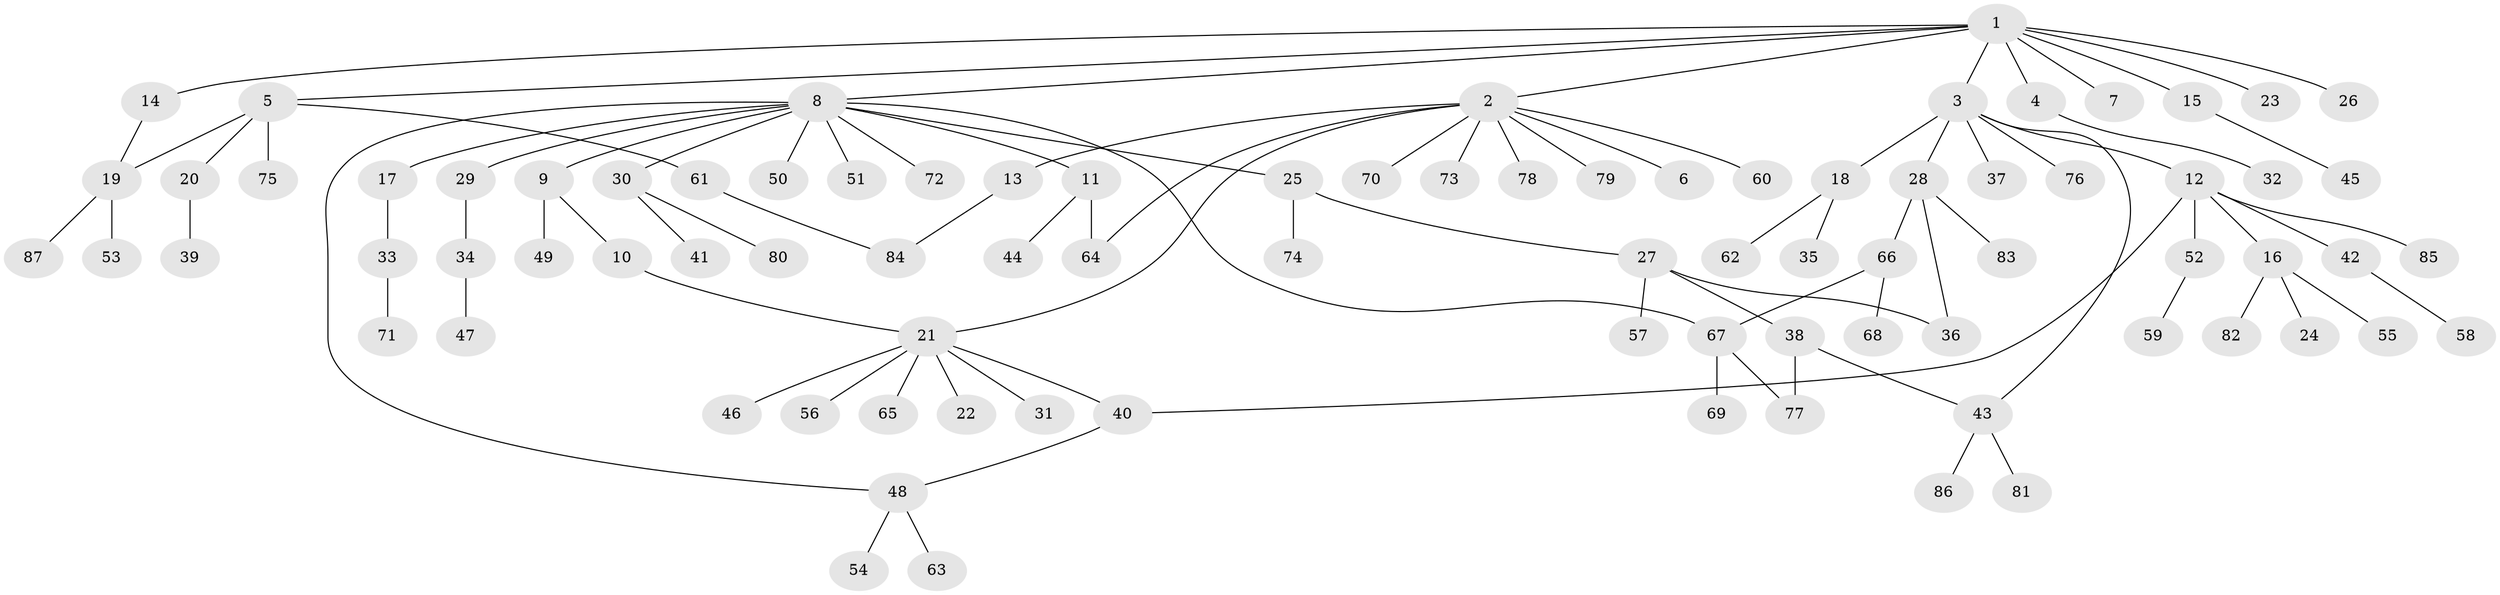 // coarse degree distribution, {1: 0.5, 8: 0.045454545454545456, 2: 0.22727272727272727, 3: 0.09090909090909091, 6: 0.022727272727272728, 10: 0.022727272727272728, 5: 0.09090909090909091}
// Generated by graph-tools (version 1.1) at 2025/45/03/06/25 01:45:10]
// undirected, 87 vertices, 96 edges
graph export_dot {
graph [start="1"]
  node [color=gray90,style=filled];
  1;
  2;
  3;
  4;
  5;
  6;
  7;
  8;
  9;
  10;
  11;
  12;
  13;
  14;
  15;
  16;
  17;
  18;
  19;
  20;
  21;
  22;
  23;
  24;
  25;
  26;
  27;
  28;
  29;
  30;
  31;
  32;
  33;
  34;
  35;
  36;
  37;
  38;
  39;
  40;
  41;
  42;
  43;
  44;
  45;
  46;
  47;
  48;
  49;
  50;
  51;
  52;
  53;
  54;
  55;
  56;
  57;
  58;
  59;
  60;
  61;
  62;
  63;
  64;
  65;
  66;
  67;
  68;
  69;
  70;
  71;
  72;
  73;
  74;
  75;
  76;
  77;
  78;
  79;
  80;
  81;
  82;
  83;
  84;
  85;
  86;
  87;
  1 -- 2;
  1 -- 3;
  1 -- 4;
  1 -- 5;
  1 -- 7;
  1 -- 8;
  1 -- 14;
  1 -- 15;
  1 -- 23;
  1 -- 26;
  2 -- 6;
  2 -- 13;
  2 -- 21;
  2 -- 60;
  2 -- 64;
  2 -- 70;
  2 -- 73;
  2 -- 78;
  2 -- 79;
  3 -- 12;
  3 -- 18;
  3 -- 28;
  3 -- 37;
  3 -- 43;
  3 -- 76;
  4 -- 32;
  5 -- 19;
  5 -- 20;
  5 -- 61;
  5 -- 75;
  8 -- 9;
  8 -- 11;
  8 -- 17;
  8 -- 25;
  8 -- 29;
  8 -- 30;
  8 -- 48;
  8 -- 50;
  8 -- 51;
  8 -- 67;
  8 -- 72;
  9 -- 10;
  9 -- 49;
  10 -- 21;
  11 -- 44;
  11 -- 64;
  12 -- 16;
  12 -- 40;
  12 -- 42;
  12 -- 52;
  12 -- 85;
  13 -- 84;
  14 -- 19;
  15 -- 45;
  16 -- 24;
  16 -- 55;
  16 -- 82;
  17 -- 33;
  18 -- 35;
  18 -- 62;
  19 -- 53;
  19 -- 87;
  20 -- 39;
  21 -- 22;
  21 -- 31;
  21 -- 40;
  21 -- 46;
  21 -- 56;
  21 -- 65;
  25 -- 27;
  25 -- 74;
  27 -- 36;
  27 -- 38;
  27 -- 57;
  28 -- 36;
  28 -- 66;
  28 -- 83;
  29 -- 34;
  30 -- 41;
  30 -- 80;
  33 -- 71;
  34 -- 47;
  38 -- 43;
  38 -- 77;
  40 -- 48;
  42 -- 58;
  43 -- 81;
  43 -- 86;
  48 -- 54;
  48 -- 63;
  52 -- 59;
  61 -- 84;
  66 -- 67;
  66 -- 68;
  67 -- 69;
  67 -- 77;
}
